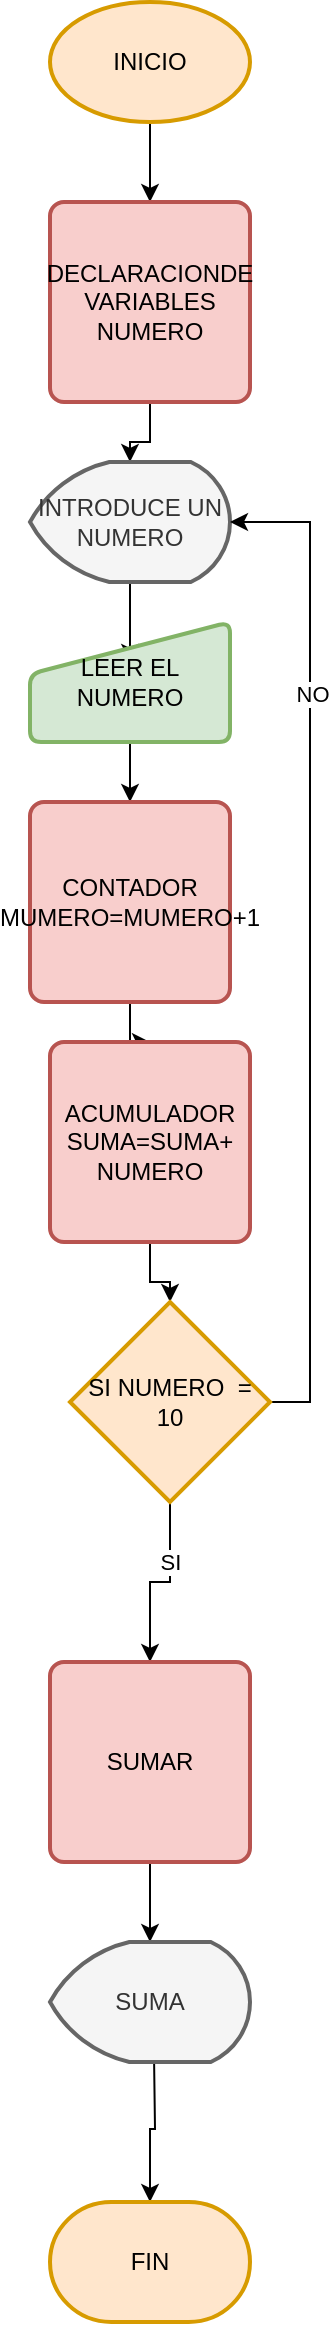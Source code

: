 <mxfile version="20.4.0" type="device"><diagram id="Q2I4goGJ4fGF8BoBV7sM" name="Página-1"><mxGraphModel dx="1422" dy="692" grid="1" gridSize="10" guides="1" tooltips="1" connect="1" arrows="1" fold="1" page="1" pageScale="1" pageWidth="827" pageHeight="1169" math="0" shadow="0"><root><mxCell id="0"/><mxCell id="1" parent="0"/><mxCell id="Wll3uv1bxYbrUT8wxcHI-1" style="edgeStyle=orthogonalEdgeStyle;rounded=0;orthogonalLoop=1;jettySize=auto;html=1;exitX=0.5;exitY=1;exitDx=0;exitDy=0;exitPerimeter=0;" edge="1" parent="1" source="YJ6dxj5gTKb77faO5bzr-3" target="YJ6dxj5gTKb77faO5bzr-5"><mxGeometry relative="1" as="geometry"/></mxCell><mxCell id="YJ6dxj5gTKb77faO5bzr-3" value="INICIO" style="strokeWidth=2;html=1;shape=mxgraph.flowchart.start_1;whiteSpace=wrap;fillColor=#ffe6cc;strokeColor=#d79b00;" parent="1" vertex="1"><mxGeometry x="160" y="110" width="100" height="60" as="geometry"/></mxCell><mxCell id="Wll3uv1bxYbrUT8wxcHI-2" style="edgeStyle=orthogonalEdgeStyle;rounded=0;orthogonalLoop=1;jettySize=auto;html=1;exitX=0.5;exitY=1;exitDx=0;exitDy=0;" edge="1" parent="1" source="YJ6dxj5gTKb77faO5bzr-5" target="YJ6dxj5gTKb77faO5bzr-6"><mxGeometry relative="1" as="geometry"/></mxCell><mxCell id="YJ6dxj5gTKb77faO5bzr-5" value="DECLARACIONDE VARIABLES&lt;br&gt;NUMERO" style="rounded=1;whiteSpace=wrap;html=1;absoluteArcSize=1;arcSize=14;strokeWidth=2;fillColor=#f8cecc;strokeColor=#b85450;" parent="1" vertex="1"><mxGeometry x="160" y="210" width="100" height="100" as="geometry"/></mxCell><mxCell id="Wll3uv1bxYbrUT8wxcHI-5" style="edgeStyle=orthogonalEdgeStyle;rounded=0;orthogonalLoop=1;jettySize=auto;html=1;exitX=0.5;exitY=1;exitDx=0;exitDy=0;exitPerimeter=0;entryX=0.5;entryY=0.333;entryDx=0;entryDy=0;entryPerimeter=0;" edge="1" parent="1" source="YJ6dxj5gTKb77faO5bzr-6" target="YJ6dxj5gTKb77faO5bzr-7"><mxGeometry relative="1" as="geometry"/></mxCell><mxCell id="YJ6dxj5gTKb77faO5bzr-6" value="INTRODUCE UN NUMERO" style="strokeWidth=2;html=1;shape=mxgraph.flowchart.display;whiteSpace=wrap;fillColor=#f5f5f5;fontColor=#333333;strokeColor=#666666;" parent="1" vertex="1"><mxGeometry x="150" y="340" width="100" height="60" as="geometry"/></mxCell><mxCell id="Wll3uv1bxYbrUT8wxcHI-4" style="edgeStyle=orthogonalEdgeStyle;rounded=0;orthogonalLoop=1;jettySize=auto;html=1;exitX=0.5;exitY=1;exitDx=0;exitDy=0;" edge="1" parent="1" source="YJ6dxj5gTKb77faO5bzr-7" target="YJ6dxj5gTKb77faO5bzr-8"><mxGeometry relative="1" as="geometry"/></mxCell><mxCell id="YJ6dxj5gTKb77faO5bzr-7" value="LEER EL NUMERO" style="html=1;strokeWidth=2;shape=manualInput;whiteSpace=wrap;rounded=1;size=26;arcSize=11;fillColor=#d5e8d4;strokeColor=#82b366;" parent="1" vertex="1"><mxGeometry x="150" y="420" width="100" height="60" as="geometry"/></mxCell><mxCell id="Wll3uv1bxYbrUT8wxcHI-6" style="edgeStyle=orthogonalEdgeStyle;rounded=0;orthogonalLoop=1;jettySize=auto;html=1;exitX=0.5;exitY=1;exitDx=0;exitDy=0;" edge="1" parent="1" source="YJ6dxj5gTKb77faO5bzr-8" target="YJ6dxj5gTKb77faO5bzr-9"><mxGeometry relative="1" as="geometry"/></mxCell><mxCell id="YJ6dxj5gTKb77faO5bzr-8" value="CONTADOR MUMERO=MUMERO+1" style="rounded=1;whiteSpace=wrap;html=1;absoluteArcSize=1;arcSize=14;strokeWidth=2;fillColor=#f8cecc;strokeColor=#b85450;" parent="1" vertex="1"><mxGeometry x="150" y="510" width="100" height="100" as="geometry"/></mxCell><mxCell id="Wll3uv1bxYbrUT8wxcHI-7" style="edgeStyle=orthogonalEdgeStyle;rounded=0;orthogonalLoop=1;jettySize=auto;html=1;exitX=0.5;exitY=1;exitDx=0;exitDy=0;" edge="1" parent="1" source="YJ6dxj5gTKb77faO5bzr-9" target="YJ6dxj5gTKb77faO5bzr-10"><mxGeometry relative="1" as="geometry"/></mxCell><mxCell id="YJ6dxj5gTKb77faO5bzr-9" value="ACUMULADOR&lt;br&gt;SUMA=SUMA+ NUMERO" style="rounded=1;whiteSpace=wrap;html=1;absoluteArcSize=1;arcSize=14;strokeWidth=2;fillColor=#f8cecc;strokeColor=#b85450;" parent="1" vertex="1"><mxGeometry x="160" y="630" width="100" height="100" as="geometry"/></mxCell><mxCell id="YJ6dxj5gTKb77faO5bzr-12" style="edgeStyle=orthogonalEdgeStyle;rounded=0;orthogonalLoop=1;jettySize=auto;html=1;exitX=0.5;exitY=1;exitDx=0;exitDy=0;exitPerimeter=0;" parent="1" source="YJ6dxj5gTKb77faO5bzr-10" target="YJ6dxj5gTKb77faO5bzr-11" edge="1"><mxGeometry relative="1" as="geometry"/></mxCell><mxCell id="YJ6dxj5gTKb77faO5bzr-13" value="SI" style="edgeLabel;html=1;align=center;verticalAlign=middle;resizable=0;points=[];" parent="YJ6dxj5gTKb77faO5bzr-12" vertex="1" connectable="0"><mxGeometry x="-0.333" relative="1" as="geometry"><mxPoint as="offset"/></mxGeometry></mxCell><mxCell id="YJ6dxj5gTKb77faO5bzr-14" style="edgeStyle=orthogonalEdgeStyle;rounded=0;orthogonalLoop=1;jettySize=auto;html=1;exitX=1;exitY=0.5;exitDx=0;exitDy=0;exitPerimeter=0;entryX=1;entryY=0.5;entryDx=0;entryDy=0;entryPerimeter=0;" parent="1" source="YJ6dxj5gTKb77faO5bzr-10" target="YJ6dxj5gTKb77faO5bzr-6" edge="1"><mxGeometry relative="1" as="geometry"/></mxCell><mxCell id="YJ6dxj5gTKb77faO5bzr-15" value="NO" style="edgeLabel;html=1;align=center;verticalAlign=middle;resizable=0;points=[];" parent="YJ6dxj5gTKb77faO5bzr-14" vertex="1" connectable="0"><mxGeometry x="0.496" y="-1" relative="1" as="geometry"><mxPoint as="offset"/></mxGeometry></mxCell><mxCell id="YJ6dxj5gTKb77faO5bzr-10" value="SI NUMERO&amp;nbsp; = 10" style="strokeWidth=2;html=1;shape=mxgraph.flowchart.decision;whiteSpace=wrap;fillColor=#ffe6cc;strokeColor=#d79b00;" parent="1" vertex="1"><mxGeometry x="170" y="760" width="100" height="100" as="geometry"/></mxCell><mxCell id="YJ6dxj5gTKb77faO5bzr-17" style="edgeStyle=orthogonalEdgeStyle;rounded=0;orthogonalLoop=1;jettySize=auto;html=1;exitX=0.5;exitY=1;exitDx=0;exitDy=0;entryX=0.5;entryY=0;entryDx=0;entryDy=0;entryPerimeter=0;" parent="1" source="YJ6dxj5gTKb77faO5bzr-11" edge="1"><mxGeometry relative="1" as="geometry"><mxPoint x="210" y="1080" as="targetPoint"/></mxGeometry></mxCell><mxCell id="YJ6dxj5gTKb77faO5bzr-11" value="SUMAR" style="rounded=1;whiteSpace=wrap;html=1;absoluteArcSize=1;arcSize=14;strokeWidth=2;fillColor=#f8cecc;strokeColor=#b85450;" parent="1" vertex="1"><mxGeometry x="160" y="940" width="100" height="100" as="geometry"/></mxCell><mxCell id="YJ6dxj5gTKb77faO5bzr-19" style="edgeStyle=orthogonalEdgeStyle;rounded=0;orthogonalLoop=1;jettySize=auto;html=1;exitX=0.52;exitY=0.933;exitDx=0;exitDy=0;exitPerimeter=0;" parent="1" target="YJ6dxj5gTKb77faO5bzr-18" edge="1"><mxGeometry relative="1" as="geometry"><mxPoint x="212" y="1200" as="targetPoint"/><mxPoint x="212" y="1135.98" as="sourcePoint"/></mxGeometry></mxCell><mxCell id="YJ6dxj5gTKb77faO5bzr-18" value="FIN" style="strokeWidth=2;html=1;shape=mxgraph.flowchart.terminator;whiteSpace=wrap;fillColor=#ffe6cc;strokeColor=#d79b00;" parent="1" vertex="1"><mxGeometry x="160" y="1210" width="100" height="60" as="geometry"/></mxCell><mxCell id="Wll3uv1bxYbrUT8wxcHI-8" value="SUMA" style="strokeWidth=2;html=1;shape=mxgraph.flowchart.display;whiteSpace=wrap;fillColor=#f5f5f5;fontColor=#333333;strokeColor=#666666;" vertex="1" parent="1"><mxGeometry x="160" y="1080" width="100" height="60" as="geometry"/></mxCell></root></mxGraphModel></diagram></mxfile>